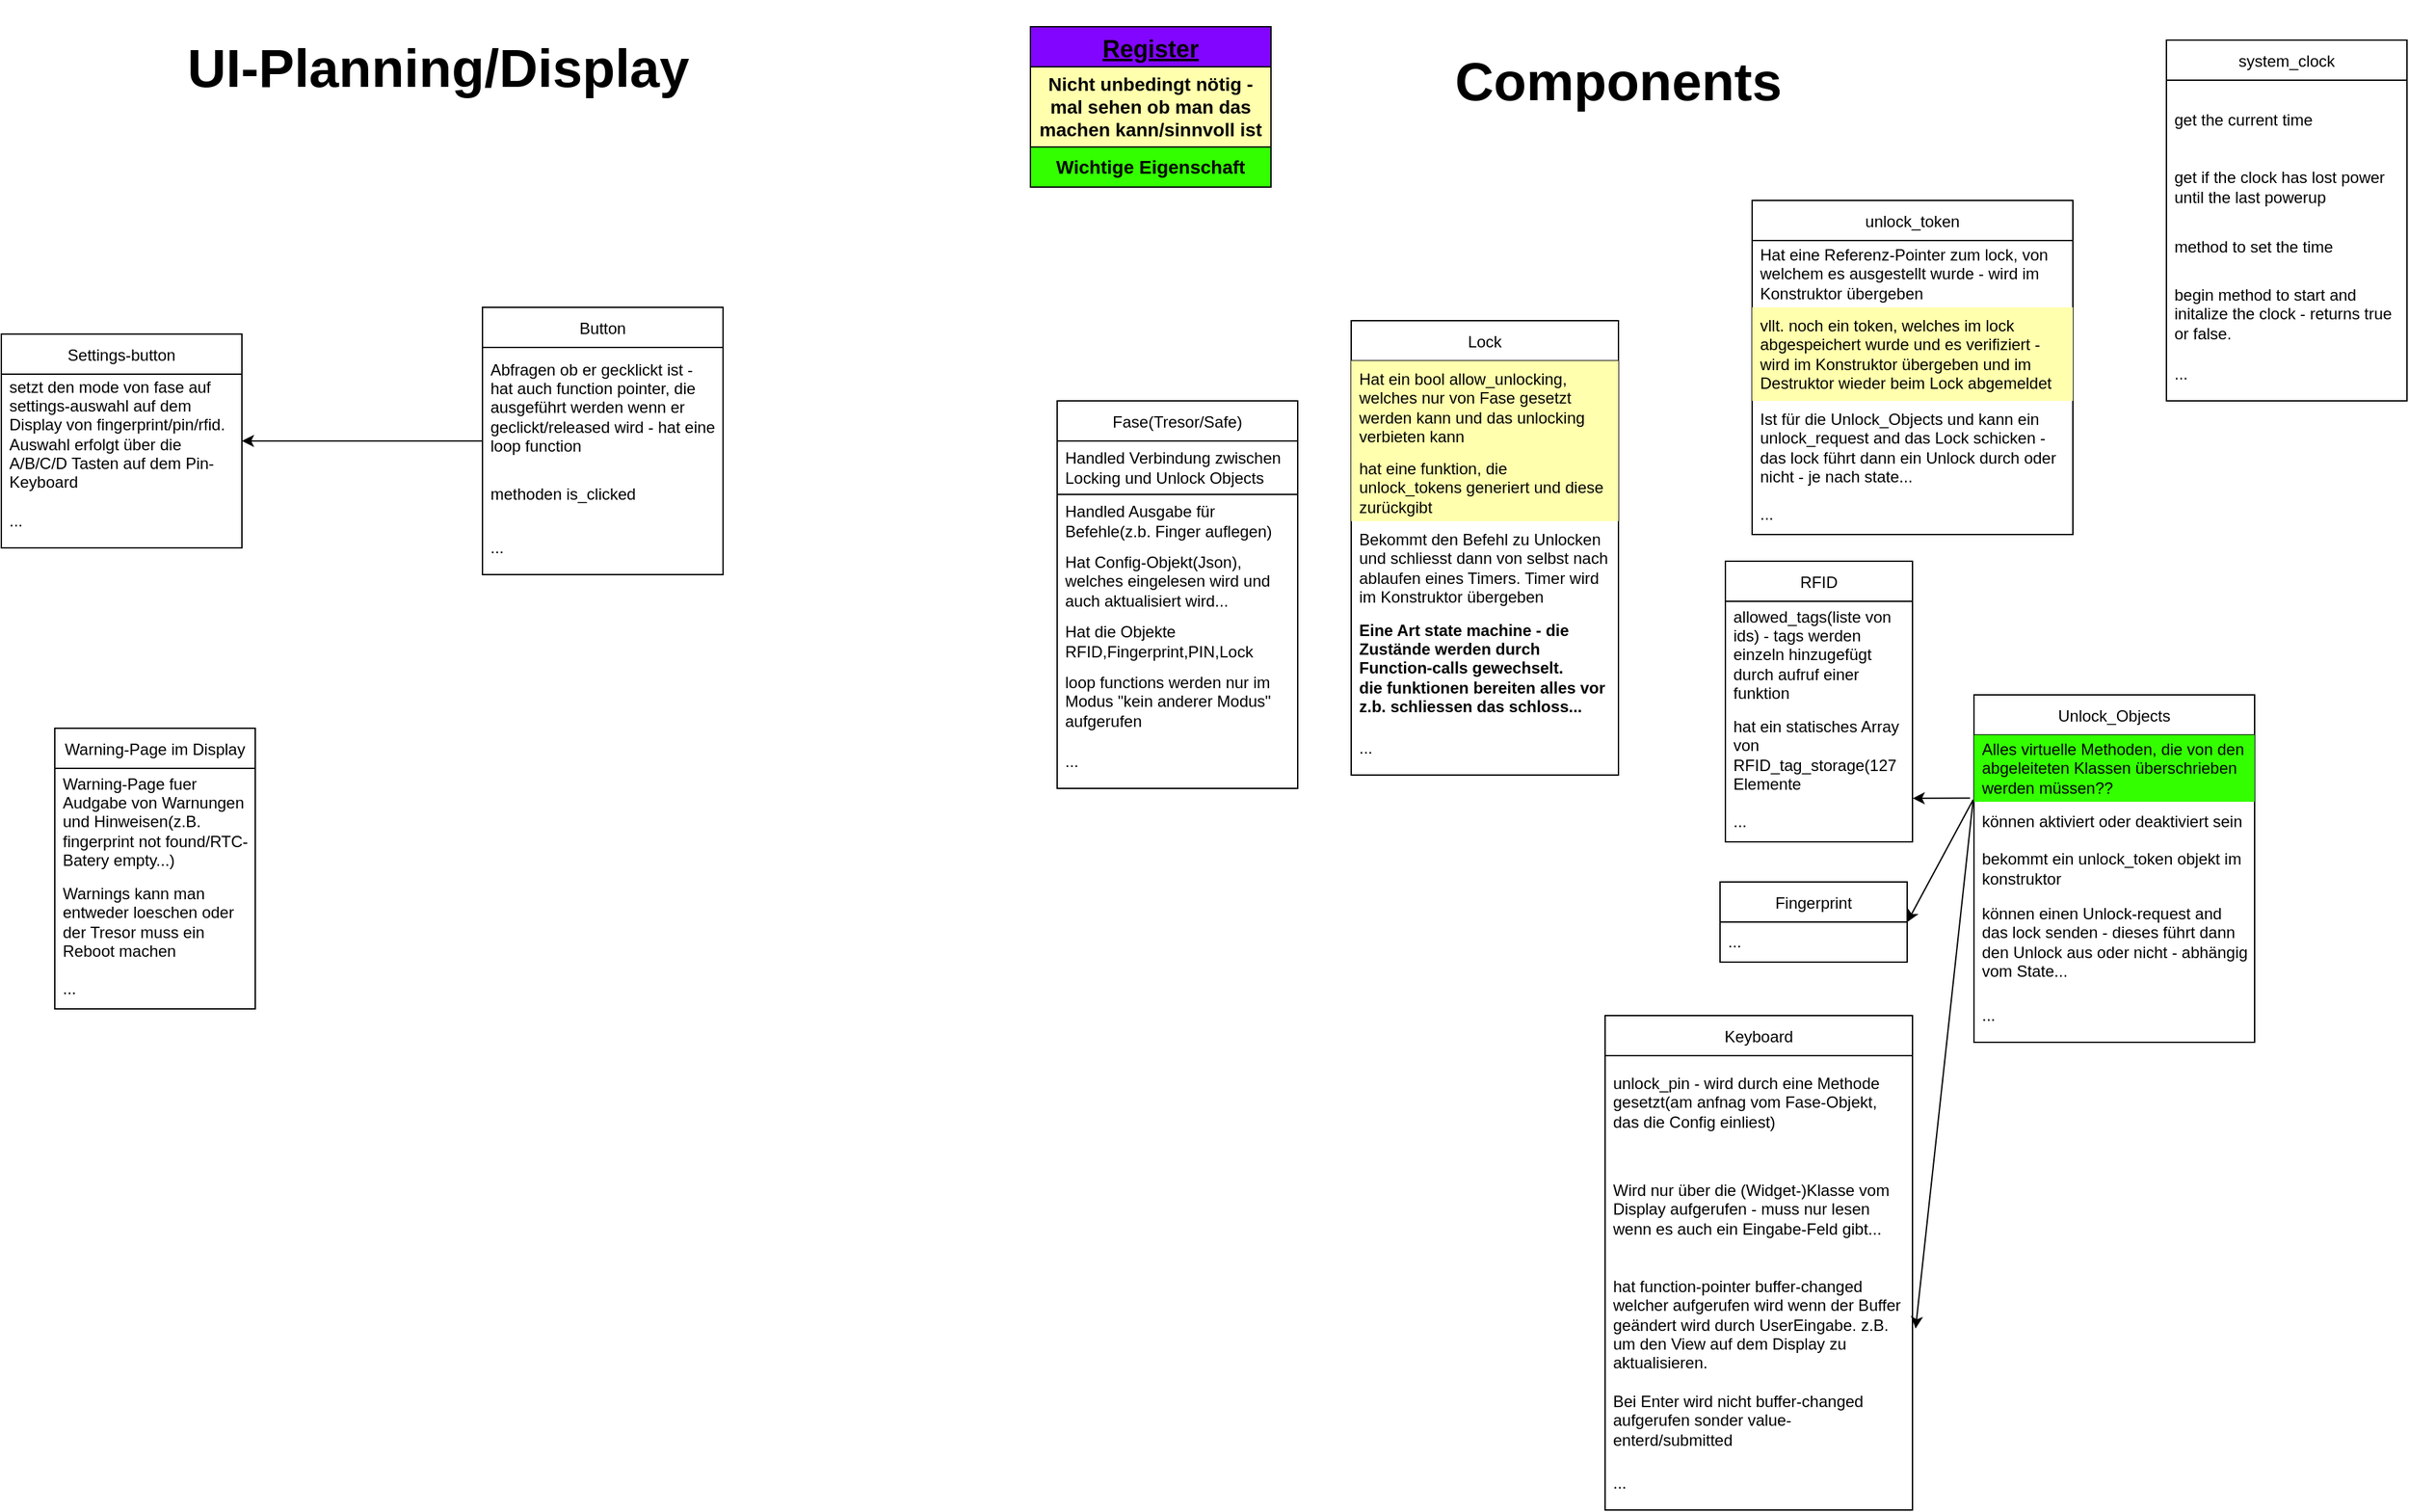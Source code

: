 <mxfile version="17.0.0" type="device" pages="2"><diagram id="ArTV9A8VsWT6kNYOoOH5" name="grobe Strukturierung"><mxGraphModel dx="1243" dy="472" grid="1" gridSize="10" guides="1" tooltips="1" connect="1" arrows="1" fold="1" page="1" pageScale="1" pageWidth="827" pageHeight="1169" math="0" shadow="0"><root><mxCell id="0"/><mxCell id="1" parent="0"/><mxCell id="092Pz3nQ2Fx21oM5xHP8-6" value="" style="endArrow=classic;html=1;rounded=0;exitX=-0.014;exitY=-0.09;exitDx=0;exitDy=0;entryX=1.001;entryY=-0.087;entryDx=0;entryDy=0;entryPerimeter=0;exitPerimeter=0;" parent="1" source="092Pz3nQ2Fx21oM5xHP8-36" target="092Pz3nQ2Fx21oM5xHP8-22" edge="1"><mxGeometry width="50" height="50" relative="1" as="geometry"><mxPoint x="736" y="560" as="sourcePoint"/><mxPoint x="616" y="480" as="targetPoint"/></mxGeometry></mxCell><mxCell id="092Pz3nQ2Fx21oM5xHP8-7" value="" style="endArrow=classic;html=1;rounded=0;entryX=1.001;entryY=0;entryDx=0;entryDy=0;exitX=-0.003;exitY=-0.05;exitDx=0;exitDy=0;entryPerimeter=0;exitPerimeter=0;" parent="1" source="092Pz3nQ2Fx21oM5xHP8-36" target="092Pz3nQ2Fx21oM5xHP8-27" edge="1"><mxGeometry width="50" height="50" relative="1" as="geometry"><mxPoint x="736" y="560" as="sourcePoint"/><mxPoint x="616" y="560" as="targetPoint"/></mxGeometry></mxCell><mxCell id="092Pz3nQ2Fx21oM5xHP8-16" value="Fase(Tresor/Safe)" style="swimlane;fontStyle=0;childLayout=stackLayout;horizontal=1;startSize=30;horizontalStack=0;resizeParent=1;resizeParentMax=0;resizeLast=0;collapsible=1;marginBottom=0;" parent="1" vertex="1"><mxGeometry x="50" y="310" width="180" height="290" as="geometry"/></mxCell><mxCell id="092Pz3nQ2Fx21oM5xHP8-17" value="Handled Verbindung zwischen Locking und Unlock Objects" style="text;strokeColor=default;fillColor=none;align=left;verticalAlign=middle;spacingLeft=4;spacingRight=4;overflow=hidden;points=[[0,0.5],[1,0.5]];portConstraint=eastwest;rotatable=0;whiteSpace=wrap;direction=east;" parent="092Pz3nQ2Fx21oM5xHP8-16" vertex="1"><mxGeometry y="30" width="180" height="40" as="geometry"/></mxCell><mxCell id="092Pz3nQ2Fx21oM5xHP8-18" value="Handled Ausgabe für Befehle(z.b. Finger auflegen)" style="text;strokeColor=none;fillColor=none;align=left;verticalAlign=middle;spacingLeft=4;spacingRight=4;overflow=hidden;points=[[0,0.5],[1,0.5]];portConstraint=eastwest;rotatable=0;labelBorderColor=none;labelBackgroundColor=none;whiteSpace=wrap;" parent="092Pz3nQ2Fx21oM5xHP8-16" vertex="1"><mxGeometry y="70" width="180" height="40" as="geometry"/></mxCell><mxCell id="092Pz3nQ2Fx21oM5xHP8-69" value="Hat Config-Objekt(Json), welches eingelesen wird und  auch aktualisiert wird..." style="text;strokeColor=none;fillColor=none;align=left;verticalAlign=middle;spacingLeft=4;spacingRight=4;overflow=hidden;points=[[0,0.5],[1,0.5]];portConstraint=eastwest;rotatable=0;labelBorderColor=none;labelBackgroundColor=none;whiteSpace=wrap;" parent="092Pz3nQ2Fx21oM5xHP8-16" vertex="1"><mxGeometry y="110" width="180" height="50" as="geometry"/></mxCell><mxCell id="092Pz3nQ2Fx21oM5xHP8-71" value="Hat die Objekte RFID,Fingerprint,PIN,Lock" style="text;strokeColor=none;fillColor=none;align=left;verticalAlign=middle;spacingLeft=4;spacingRight=4;overflow=hidden;points=[[0,0.5],[1,0.5]];portConstraint=eastwest;rotatable=0;labelBorderColor=none;labelBackgroundColor=none;whiteSpace=wrap;" parent="092Pz3nQ2Fx21oM5xHP8-16" vertex="1"><mxGeometry y="160" width="180" height="40" as="geometry"/></mxCell><mxCell id="MorqEqK4jcSv_eMc3jNX-2" value="loop functions werden nur im Modus &quot;kein anderer Modus&quot; aufgerufen" style="text;strokeColor=none;fillColor=none;align=left;verticalAlign=middle;spacingLeft=4;spacingRight=4;overflow=hidden;points=[[0,0.5],[1,0.5]];portConstraint=eastwest;rotatable=0;labelBorderColor=none;labelBackgroundColor=none;whiteSpace=wrap;" parent="092Pz3nQ2Fx21oM5xHP8-16" vertex="1"><mxGeometry y="200" width="180" height="50" as="geometry"/></mxCell><mxCell id="092Pz3nQ2Fx21oM5xHP8-70" value="..." style="text;strokeColor=none;fillColor=none;align=left;verticalAlign=middle;spacingLeft=4;spacingRight=4;overflow=hidden;points=[[0,0.5],[1,0.5]];portConstraint=eastwest;rotatable=0;labelBorderColor=none;labelBackgroundColor=none;whiteSpace=wrap;" parent="092Pz3nQ2Fx21oM5xHP8-16" vertex="1"><mxGeometry y="250" width="180" height="40" as="geometry"/></mxCell><mxCell id="092Pz3nQ2Fx21oM5xHP8-21" value="RFID" style="swimlane;fontStyle=0;childLayout=stackLayout;horizontal=1;startSize=30;horizontalStack=0;resizeParent=1;resizeParentMax=0;resizeLast=0;collapsible=1;marginBottom=0;" parent="1" vertex="1"><mxGeometry x="550" y="430" width="140" height="210" as="geometry"/></mxCell><mxCell id="092Pz3nQ2Fx21oM5xHP8-66" value="allowed_tags(liste von ids) - tags werden einzeln hinzugefügt durch aufruf einer funktion" style="text;strokeColor=none;fillColor=none;align=left;verticalAlign=middle;spacingLeft=4;spacingRight=4;overflow=hidden;points=[[0,0.5],[1,0.5]];portConstraint=eastwest;rotatable=0;whiteSpace=wrap;" parent="092Pz3nQ2Fx21oM5xHP8-21" vertex="1"><mxGeometry y="30" width="140" height="80" as="geometry"/></mxCell><mxCell id="dAs-uPM828F7djGv5tqL-4" value="hat ein statisches Array von RFID_tag_storage(127 Elemente" style="text;strokeColor=none;fillColor=none;align=left;verticalAlign=middle;spacingLeft=4;spacingRight=4;overflow=hidden;points=[[0,0.5],[1,0.5]];portConstraint=eastwest;rotatable=0;whiteSpace=wrap;" parent="092Pz3nQ2Fx21oM5xHP8-21" vertex="1"><mxGeometry y="110" width="140" height="70" as="geometry"/></mxCell><mxCell id="092Pz3nQ2Fx21oM5xHP8-22" value="..." style="text;strokeColor=none;fillColor=none;align=left;verticalAlign=middle;spacingLeft=4;spacingRight=4;overflow=hidden;points=[[0,0.5],[1,0.5]];portConstraint=eastwest;rotatable=0;whiteSpace=wrap;" parent="092Pz3nQ2Fx21oM5xHP8-21" vertex="1"><mxGeometry y="180" width="140" height="30" as="geometry"/></mxCell><mxCell id="092Pz3nQ2Fx21oM5xHP8-26" value="Fingerprint" style="swimlane;fontStyle=0;childLayout=stackLayout;horizontal=1;startSize=30;horizontalStack=0;resizeParent=1;resizeParentMax=0;resizeLast=0;collapsible=1;marginBottom=0;swimlaneFillColor=none;gradientColor=none;" parent="1" vertex="1"><mxGeometry x="546" y="670" width="140" height="60" as="geometry"/></mxCell><mxCell id="092Pz3nQ2Fx21oM5xHP8-27" value="..." style="text;strokeColor=none;fillColor=none;align=left;verticalAlign=middle;spacingLeft=4;spacingRight=4;overflow=hidden;points=[[0,0.5],[1,0.5]];portConstraint=eastwest;rotatable=0;whiteSpace=wrap;" parent="092Pz3nQ2Fx21oM5xHP8-26" vertex="1"><mxGeometry y="30" width="140" height="30" as="geometry"/></mxCell><mxCell id="092Pz3nQ2Fx21oM5xHP8-30" value="Lock" style="swimlane;fontStyle=0;childLayout=stackLayout;horizontal=1;startSize=30;horizontalStack=0;resizeParent=1;resizeParentMax=0;resizeLast=0;collapsible=1;marginBottom=0;" parent="1" vertex="1"><mxGeometry x="270" y="250" width="200" height="340" as="geometry"/></mxCell><mxCell id="092Pz3nQ2Fx21oM5xHP8-44" value="Hat ein bool allow_unlocking, welches nur von Fase gesetzt werden kann und das unlocking verbieten kann" style="text;strokeColor=none;fillColor=#FFFFAD;align=left;verticalAlign=middle;spacingLeft=4;spacingRight=4;overflow=hidden;points=[[0,0.5],[1,0.5]];portConstraint=eastwest;rotatable=0;labelBorderColor=none;labelBackgroundColor=none;whiteSpace=wrap;fontStyle=0;fontColor=#000000;" parent="092Pz3nQ2Fx21oM5xHP8-30" vertex="1"><mxGeometry y="30" width="200" height="70" as="geometry"/></mxCell><mxCell id="092Pz3nQ2Fx21oM5xHP8-54" value="hat eine funktion, die unlock_tokens generiert und diese zurückgibt" style="text;strokeColor=none;fillColor=#FFFFAD;align=left;verticalAlign=middle;spacingLeft=4;spacingRight=4;overflow=hidden;points=[[0,0.5],[1,0.5]];portConstraint=eastwest;rotatable=0;labelBorderColor=none;labelBackgroundColor=none;whiteSpace=wrap;gradientColor=none;rounded=0;shadow=0;sketch=0;glass=0;fontColor=#000000;" parent="092Pz3nQ2Fx21oM5xHP8-30" vertex="1"><mxGeometry y="100" width="200" height="50" as="geometry"/></mxCell><mxCell id="092Pz3nQ2Fx21oM5xHP8-31" value="Bekommt den Befehl zu Unlocken und schliesst dann von selbst nach ablaufen eines Timers. Timer wird im Konstruktor übergeben" style="text;strokeColor=none;fillColor=none;align=left;verticalAlign=middle;spacingLeft=4;spacingRight=4;overflow=hidden;points=[[0,0.5],[1,0.5]];portConstraint=eastwest;rotatable=0;whiteSpace=wrap;" parent="092Pz3nQ2Fx21oM5xHP8-30" vertex="1"><mxGeometry y="150" width="200" height="70" as="geometry"/></mxCell><mxCell id="092Pz3nQ2Fx21oM5xHP8-32" value="Eine Art state machine - die Zustände werden durch Function-calls gewechselt.&#10;die funktionen bereiten alles vor z.b. schliessen das schloss..." style="text;strokeColor=none;fillColor=none;align=left;verticalAlign=middle;spacingLeft=4;spacingRight=4;overflow=hidden;points=[[0,0.5],[1,0.5]];portConstraint=eastwest;rotatable=0;whiteSpace=wrap;rounded=0;glass=0;labelBorderColor=none;fontStyle=1" parent="092Pz3nQ2Fx21oM5xHP8-30" vertex="1"><mxGeometry y="220" width="200" height="80" as="geometry"/></mxCell><mxCell id="092Pz3nQ2Fx21oM5xHP8-41" value="..." style="text;strokeColor=none;fillColor=none;align=left;verticalAlign=middle;spacingLeft=4;spacingRight=4;overflow=hidden;points=[[0,0.5],[1,0.5]];portConstraint=eastwest;rotatable=0;labelBorderColor=none;labelBackgroundColor=none;whiteSpace=wrap;" parent="092Pz3nQ2Fx21oM5xHP8-30" vertex="1"><mxGeometry y="300" width="200" height="40" as="geometry"/></mxCell><mxCell id="092Pz3nQ2Fx21oM5xHP8-34" value="Unlock_Objects" style="swimlane;fontStyle=0;childLayout=stackLayout;horizontal=1;startSize=30;horizontalStack=0;resizeParent=1;resizeParentMax=0;resizeLast=0;collapsible=1;marginBottom=0;" parent="1" vertex="1"><mxGeometry x="736" y="530" width="210" height="260" as="geometry"/></mxCell><mxCell id="092Pz3nQ2Fx21oM5xHP8-73" value="Alles virtuelle Methoden, die von den abgeleiteten Klassen überschrieben werden müssen??" style="text;strokeColor=none;fillColor=#33FF00;align=left;verticalAlign=middle;spacingLeft=4;spacingRight=4;overflow=hidden;points=[[0,0.5],[1,0.5]];portConstraint=eastwest;rotatable=0;labelBorderColor=none;labelBackgroundColor=none;whiteSpace=wrap;fontColor=#000000;" parent="092Pz3nQ2Fx21oM5xHP8-34" vertex="1"><mxGeometry y="30" width="210" height="50" as="geometry"/></mxCell><mxCell id="092Pz3nQ2Fx21oM5xHP8-36" value="können aktiviert oder deaktiviert sein" style="text;strokeColor=none;fillColor=none;align=left;verticalAlign=middle;spacingLeft=4;spacingRight=4;overflow=hidden;points=[[0,0.5],[1,0.5]];portConstraint=eastwest;rotatable=0;labelBorderColor=none;labelBackgroundColor=none;whiteSpace=wrap;" parent="092Pz3nQ2Fx21oM5xHP8-34" vertex="1"><mxGeometry y="80" width="210" height="30" as="geometry"/></mxCell><mxCell id="092Pz3nQ2Fx21oM5xHP8-40" value="bekommt ein unlock_token objekt im konstruktor" style="text;strokeColor=none;fillColor=none;align=left;verticalAlign=middle;spacingLeft=4;spacingRight=4;overflow=hidden;points=[[0,0.5],[1,0.5]];portConstraint=eastwest;rotatable=0;labelBorderColor=none;labelBackgroundColor=none;whiteSpace=wrap;" parent="092Pz3nQ2Fx21oM5xHP8-34" vertex="1"><mxGeometry y="110" width="210" height="40" as="geometry"/></mxCell><mxCell id="092Pz3nQ2Fx21oM5xHP8-38" value="können einen Unlock-request and das lock senden - dieses führt dann den Unlock aus oder nicht - abhängig vom State..." style="text;strokeColor=none;fillColor=none;align=left;verticalAlign=middle;spacingLeft=4;spacingRight=4;overflow=hidden;points=[[0,0.5],[1,0.5]];portConstraint=eastwest;rotatable=0;labelBorderColor=none;labelBackgroundColor=none;whiteSpace=wrap;" parent="092Pz3nQ2Fx21oM5xHP8-34" vertex="1"><mxGeometry y="150" width="210" height="70" as="geometry"/></mxCell><mxCell id="092Pz3nQ2Fx21oM5xHP8-39" value="..." style="text;strokeColor=none;fillColor=none;align=left;verticalAlign=middle;spacingLeft=4;spacingRight=4;overflow=hidden;points=[[0,0.5],[1,0.5]];portConstraint=eastwest;rotatable=0;labelBorderColor=none;labelBackgroundColor=none;whiteSpace=wrap;" parent="092Pz3nQ2Fx21oM5xHP8-34" vertex="1"><mxGeometry y="220" width="210" height="40" as="geometry"/></mxCell><mxCell id="092Pz3nQ2Fx21oM5xHP8-46" value="unlock_token" style="swimlane;fontStyle=0;childLayout=stackLayout;horizontal=1;startSize=30;horizontalStack=0;resizeParent=1;resizeParentMax=0;resizeLast=0;collapsible=1;marginBottom=0;rounded=0;glass=0;labelBackgroundColor=none;labelBorderColor=none;fontFamily=Helvetica;fontSize=12;fontColor=default;strokeColor=default;fillColor=none;gradientColor=none;html=0;" parent="1" vertex="1"><mxGeometry x="570" y="160" width="240" height="250" as="geometry"/></mxCell><mxCell id="092Pz3nQ2Fx21oM5xHP8-52" value="Hat eine Referenz-Pointer zum lock, von welchem es ausgestellt wurde - wird im Konstruktor übergeben" style="text;strokeColor=none;fillColor=none;align=left;verticalAlign=middle;spacingLeft=4;spacingRight=4;overflow=hidden;points=[[0,0.5],[1,0.5]];portConstraint=eastwest;rotatable=0;whiteSpace=wrap;" parent="092Pz3nQ2Fx21oM5xHP8-46" vertex="1"><mxGeometry y="30" width="240" height="50" as="geometry"/></mxCell><mxCell id="092Pz3nQ2Fx21oM5xHP8-53" value="vllt. noch ein token, welches im lock abgespeichert wurde und es verifiziert - wird im Konstruktor übergeben und im Destruktor wieder beim Lock abgemeldet" style="text;strokeColor=none;fillColor=#FFFFAD;align=left;verticalAlign=middle;spacingLeft=4;spacingRight=4;overflow=hidden;points=[[0,0.5],[1,0.5]];portConstraint=eastwest;rotatable=0;whiteSpace=wrap;gradientColor=none;gradientDirection=radial;fontColor=#000000;" parent="092Pz3nQ2Fx21oM5xHP8-46" vertex="1"><mxGeometry y="80" width="240" height="70" as="geometry"/></mxCell><mxCell id="092Pz3nQ2Fx21oM5xHP8-50" value="Ist für die Unlock_Objects und kann ein unlock_request and das Lock schicken - das lock führt dann ein Unlock durch oder nicht - je nach state..." style="text;strokeColor=none;fillColor=none;align=left;verticalAlign=middle;spacingLeft=4;spacingRight=4;overflow=hidden;points=[[0,0.5],[1,0.5]];portConstraint=eastwest;rotatable=0;whiteSpace=wrap;" parent="092Pz3nQ2Fx21oM5xHP8-46" vertex="1"><mxGeometry y="150" width="240" height="70" as="geometry"/></mxCell><mxCell id="092Pz3nQ2Fx21oM5xHP8-51" value="..." style="text;strokeColor=none;fillColor=none;align=left;verticalAlign=middle;spacingLeft=4;spacingRight=4;overflow=hidden;points=[[0,0.5],[1,0.5]];portConstraint=eastwest;rotatable=0;whiteSpace=wrap;" parent="092Pz3nQ2Fx21oM5xHP8-46" vertex="1"><mxGeometry y="220" width="240" height="30" as="geometry"/></mxCell><mxCell id="092Pz3nQ2Fx21oM5xHP8-62" value="Register" style="swimlane;fontStyle=5;childLayout=stackLayout;horizontal=1;startSize=30;horizontalStack=0;resizeParent=1;resizeParentMax=0;resizeLast=0;collapsible=1;marginBottom=0;rounded=0;glass=0;labelBackgroundColor=none;labelBorderColor=none;fontFamily=Helvetica;fontSize=18;fontColor=#000000;strokeColor=default;fillColor=#8205FF;gradientColor=none;gradientDirection=radial;html=0;" parent="1" vertex="1"><mxGeometry x="30" y="30" width="180" height="120" as="geometry"/></mxCell><mxCell id="092Pz3nQ2Fx21oM5xHP8-55" value="Nicht unbedingt nötig - mal sehen ob man das machen kann/sinnvoll ist" style="rounded=0;whiteSpace=wrap;html=1;glass=0;labelBackgroundColor=none;labelBorderColor=none;fontFamily=Helvetica;fontSize=14;fontColor=#030303;strokeColor=default;fillColor=#FFFFAD;gradientColor=none;gradientDirection=radial;fontStyle=1;collapsible=0;resizable=1;expand=1;resizeHeight=0;dropTarget=0;container=0;snapToPoint=0;labelPadding=0;overflow=hidden;absoluteArcSize=0;imageAspect=1;autosize=1;" parent="092Pz3nQ2Fx21oM5xHP8-62" vertex="1"><mxGeometry y="30" width="180" height="60" as="geometry"/></mxCell><mxCell id="092Pz3nQ2Fx21oM5xHP8-74" value="Wichtige Eigenschaft" style="rounded=0;whiteSpace=wrap;html=1;glass=0;labelBackgroundColor=none;labelBorderColor=none;fontFamily=Helvetica;fontSize=14;fontColor=#000000;strokeColor=default;fillColor=#33FF00;gradientColor=none;gradientDirection=radial;fontStyle=1;collapsible=0;resizable=1;expand=1;resizeHeight=0;dropTarget=0;container=0;snapToPoint=0;labelPadding=0;overflow=hidden;absoluteArcSize=0;imageAspect=1;autosize=1;" parent="092Pz3nQ2Fx21oM5xHP8-62" vertex="1"><mxGeometry y="90" width="180" height="30" as="geometry"/></mxCell><mxCell id="MorqEqK4jcSv_eMc3jNX-17" style="edgeStyle=orthogonalEdgeStyle;rounded=0;orthogonalLoop=1;jettySize=auto;html=1;fontColor=#000000;" parent="1" source="MorqEqK4jcSv_eMc3jNX-4" target="MorqEqK4jcSv_eMc3jNX-13" edge="1"><mxGeometry relative="1" as="geometry"/></mxCell><mxCell id="MorqEqK4jcSv_eMc3jNX-4" value="Button" style="swimlane;fontStyle=0;childLayout=stackLayout;horizontal=1;startSize=30;horizontalStack=0;resizeParent=1;resizeParentMax=0;resizeLast=0;collapsible=1;marginBottom=0;" parent="1" vertex="1"><mxGeometry x="-380" y="240" width="180" height="200" as="geometry"/></mxCell><mxCell id="MorqEqK4jcSv_eMc3jNX-12" value="Abfragen ob er gecklickt ist - hat auch function pointer, die ausgeführt werden wenn er geclickt/released wird - hat eine loop function" style="text;strokeColor=none;fillColor=none;align=left;verticalAlign=middle;spacingLeft=4;spacingRight=4;overflow=hidden;points=[[0,0.5],[1,0.5]];portConstraint=eastwest;rotatable=0;labelBorderColor=none;labelBackgroundColor=none;whiteSpace=wrap;" parent="MorqEqK4jcSv_eMc3jNX-4" vertex="1"><mxGeometry y="30" width="180" height="90" as="geometry"/></mxCell><mxCell id="MorqEqK4jcSv_eMc3jNX-11" value="methoden is_clicked" style="text;strokeColor=none;fillColor=none;align=left;verticalAlign=middle;spacingLeft=4;spacingRight=4;overflow=hidden;points=[[0,0.5],[1,0.5]];portConstraint=eastwest;rotatable=0;labelBorderColor=none;labelBackgroundColor=none;whiteSpace=wrap;" parent="MorqEqK4jcSv_eMc3jNX-4" vertex="1"><mxGeometry y="120" width="180" height="40" as="geometry"/></mxCell><mxCell id="MorqEqK4jcSv_eMc3jNX-10" value="..." style="text;strokeColor=none;fillColor=none;align=left;verticalAlign=middle;spacingLeft=4;spacingRight=4;overflow=hidden;points=[[0,0.5],[1,0.5]];portConstraint=eastwest;rotatable=0;labelBorderColor=none;labelBackgroundColor=none;whiteSpace=wrap;" parent="MorqEqK4jcSv_eMc3jNX-4" vertex="1"><mxGeometry y="160" width="180" height="40" as="geometry"/></mxCell><mxCell id="MorqEqK4jcSv_eMc3jNX-13" value="Settings-button" style="swimlane;fontStyle=0;childLayout=stackLayout;horizontal=1;startSize=30;horizontalStack=0;resizeParent=1;resizeParentMax=0;resizeLast=0;collapsible=1;marginBottom=0;" parent="1" vertex="1"><mxGeometry x="-740" y="260" width="180" height="160" as="geometry"/></mxCell><mxCell id="MorqEqK4jcSv_eMc3jNX-18" value="setzt den mode von fase auf settings-auswahl auf dem Display von fingerprint/pin/rfid. Auswahl erfolgt über die A/B/C/D Tasten auf dem Pin-Keyboard" style="text;strokeColor=none;fillColor=none;align=left;verticalAlign=middle;spacingLeft=4;spacingRight=4;overflow=hidden;points=[[0,0.5],[1,0.5]];portConstraint=eastwest;rotatable=0;labelBorderColor=none;labelBackgroundColor=none;whiteSpace=wrap;" parent="MorqEqK4jcSv_eMc3jNX-13" vertex="1"><mxGeometry y="30" width="180" height="90" as="geometry"/></mxCell><mxCell id="MorqEqK4jcSv_eMc3jNX-16" value="..." style="text;strokeColor=none;fillColor=none;align=left;verticalAlign=middle;spacingLeft=4;spacingRight=4;overflow=hidden;points=[[0,0.5],[1,0.5]];portConstraint=eastwest;rotatable=0;labelBorderColor=none;labelBackgroundColor=none;whiteSpace=wrap;" parent="MorqEqK4jcSv_eMc3jNX-13" vertex="1"><mxGeometry y="120" width="180" height="40" as="geometry"/></mxCell><mxCell id="oLvdrD0TalpE-oe0taA5-5" value="Keyboard" style="swimlane;fontStyle=0;childLayout=stackLayout;horizontal=1;startSize=30;horizontalStack=0;resizeParent=1;resizeParentMax=0;resizeLast=0;collapsible=1;marginBottom=0;" parent="1" vertex="1"><mxGeometry x="460" y="770" width="230" height="370" as="geometry"><mxRectangle x="460" y="620" width="80" height="30" as="alternateBounds"/></mxGeometry></mxCell><mxCell id="092Pz3nQ2Fx21oM5xHP8-67" value="unlock_pin - wird durch eine Methode gesetzt(am anfnag vom Fase-Objekt, das die Config einliest)" style="text;strokeColor=none;fillColor=none;align=left;verticalAlign=middle;spacingLeft=4;spacingRight=4;overflow=hidden;points=[[0,0.5],[1,0.5]];portConstraint=eastwest;rotatable=0;whiteSpace=wrap;" parent="oLvdrD0TalpE-oe0taA5-5" vertex="1"><mxGeometry y="30" width="230" height="70" as="geometry"/></mxCell><mxCell id="oLvdrD0TalpE-oe0taA5-6" value="Wird nur über die (Widget-)Klasse vom Display aufgerufen - muss nur lesen wenn es auch ein Eingabe-Feld gibt..." style="text;strokeColor=none;fillColor=none;align=left;verticalAlign=middle;spacingLeft=4;spacingRight=4;overflow=hidden;points=[[0,0.5],[1,0.5]];portConstraint=eastwest;rotatable=0;labelBorderColor=none;labelBackgroundColor=none;whiteSpace=wrap;" parent="oLvdrD0TalpE-oe0taA5-5" vertex="1"><mxGeometry y="100" width="230" height="90" as="geometry"/></mxCell><mxCell id="oLvdrD0TalpE-oe0taA5-7" value="hat function-pointer buffer-changed welcher aufgerufen wird wenn der Buffer geändert wird durch UserEingabe. z.B. um den View auf dem Display zu aktualisieren.&#10;&#10;Bei Enter wird nicht buffer-changed aufgerufen sonder value-enterd/submitted" style="text;strokeColor=none;fillColor=none;align=left;verticalAlign=middle;spacingLeft=4;spacingRight=4;overflow=hidden;points=[[0,0.5],[1,0.5]];portConstraint=eastwest;rotatable=0;labelBorderColor=none;labelBackgroundColor=none;whiteSpace=wrap;" parent="oLvdrD0TalpE-oe0taA5-5" vertex="1"><mxGeometry y="190" width="230" height="140" as="geometry"/></mxCell><mxCell id="oLvdrD0TalpE-oe0taA5-8" value="..." style="text;strokeColor=none;fillColor=none;align=left;verticalAlign=middle;spacingLeft=4;spacingRight=4;overflow=hidden;points=[[0,0.5],[1,0.5]];portConstraint=eastwest;rotatable=0;labelBorderColor=none;labelBackgroundColor=none;whiteSpace=wrap;" parent="oLvdrD0TalpE-oe0taA5-5" vertex="1"><mxGeometry y="330" width="230" height="40" as="geometry"/></mxCell><mxCell id="8YXmebkfHO4xYwRtDCDc-1" value="" style="endArrow=classic;html=1;rounded=0;exitX=-0.003;exitY=-0.05;exitDx=0;exitDy=0;exitPerimeter=0;entryX=1.01;entryY=0.316;entryDx=0;entryDy=0;entryPerimeter=0;" parent="1" source="092Pz3nQ2Fx21oM5xHP8-36" target="oLvdrD0TalpE-oe0taA5-7" edge="1"><mxGeometry width="50" height="50" relative="1" as="geometry"><mxPoint x="735.37" y="608.5" as="sourcePoint"/><mxPoint x="690" y="870" as="targetPoint"/><Array as="points"/></mxGeometry></mxCell><mxCell id="8YXmebkfHO4xYwRtDCDc-2" value="system_clock" style="swimlane;fontStyle=0;childLayout=stackLayout;horizontal=1;startSize=30;horizontalStack=0;resizeParent=1;resizeParentMax=0;resizeLast=0;collapsible=1;marginBottom=0;" parent="1" vertex="1"><mxGeometry x="880" y="40" width="180" height="270" as="geometry"/></mxCell><mxCell id="8YXmebkfHO4xYwRtDCDc-3" value="get the current time" style="text;strokeColor=none;fillColor=none;align=left;verticalAlign=middle;spacingLeft=4;spacingRight=4;overflow=hidden;points=[[0,0.5],[1,0.5]];portConstraint=eastwest;rotatable=0;labelBorderColor=none;labelBackgroundColor=none;whiteSpace=wrap;" parent="8YXmebkfHO4xYwRtDCDc-2" vertex="1"><mxGeometry y="30" width="180" height="60" as="geometry"/></mxCell><mxCell id="8YXmebkfHO4xYwRtDCDc-4" value="get if the clock has lost power until the last powerup" style="text;strokeColor=none;fillColor=none;align=left;verticalAlign=middle;spacingLeft=4;spacingRight=4;overflow=hidden;points=[[0,0.5],[1,0.5]];portConstraint=eastwest;rotatable=0;labelBorderColor=none;labelBackgroundColor=none;whiteSpace=wrap;" parent="8YXmebkfHO4xYwRtDCDc-2" vertex="1"><mxGeometry y="90" width="180" height="40" as="geometry"/></mxCell><mxCell id="8YXmebkfHO4xYwRtDCDc-5" value="method to set the time" style="text;strokeColor=none;fillColor=none;align=left;verticalAlign=middle;spacingLeft=4;spacingRight=4;overflow=hidden;points=[[0,0.5],[1,0.5]];portConstraint=eastwest;rotatable=0;labelBorderColor=none;labelBackgroundColor=none;whiteSpace=wrap;" parent="8YXmebkfHO4xYwRtDCDc-2" vertex="1"><mxGeometry y="130" width="180" height="50" as="geometry"/></mxCell><mxCell id="8YXmebkfHO4xYwRtDCDc-6" value="begin method to start and initalize the clock - returns true or false." style="text;strokeColor=none;fillColor=none;align=left;verticalAlign=middle;spacingLeft=4;spacingRight=4;overflow=hidden;points=[[0,0.5],[1,0.5]];portConstraint=eastwest;rotatable=0;labelBorderColor=none;labelBackgroundColor=none;whiteSpace=wrap;" parent="8YXmebkfHO4xYwRtDCDc-2" vertex="1"><mxGeometry y="180" width="180" height="50" as="geometry"/></mxCell><mxCell id="FoS3QPqsSsuVTBxvt6PN-1" value="..." style="text;strokeColor=none;fillColor=none;align=left;verticalAlign=middle;spacingLeft=4;spacingRight=4;overflow=hidden;points=[[0,0.5],[1,0.5]];portConstraint=eastwest;rotatable=0;labelBorderColor=none;labelBackgroundColor=none;whiteSpace=wrap;" vertex="1" parent="8YXmebkfHO4xYwRtDCDc-2"><mxGeometry y="230" width="180" height="40" as="geometry"/></mxCell><mxCell id="8YXmebkfHO4xYwRtDCDc-7" value="Warning-Page im Display" style="swimlane;fontStyle=0;childLayout=stackLayout;horizontal=1;startSize=30;horizontalStack=0;resizeParent=1;resizeParentMax=0;resizeLast=0;collapsible=1;marginBottom=0;swimlaneFillColor=none;gradientColor=none;" parent="1" vertex="1"><mxGeometry x="-700" y="555" width="150" height="210" as="geometry"/></mxCell><mxCell id="8YXmebkfHO4xYwRtDCDc-11" value="Warning-Page fuer Audgabe von Warnungen und Hinweisen(z.B. fingerprint not found/RTC-Batery empty...)" style="text;strokeColor=none;fillColor=none;align=left;verticalAlign=middle;spacingLeft=4;spacingRight=4;overflow=hidden;points=[[0,0.5],[1,0.5]];portConstraint=eastwest;rotatable=0;whiteSpace=wrap;" parent="8YXmebkfHO4xYwRtDCDc-7" vertex="1"><mxGeometry y="30" width="150" height="80" as="geometry"/></mxCell><mxCell id="8YXmebkfHO4xYwRtDCDc-12" value="Warnings kann man entweder loeschen oder der Tresor muss ein Reboot machen" style="text;strokeColor=none;fillColor=none;align=left;verticalAlign=middle;spacingLeft=4;spacingRight=4;overflow=hidden;points=[[0,0.5],[1,0.5]];portConstraint=eastwest;rotatable=0;whiteSpace=wrap;" parent="8YXmebkfHO4xYwRtDCDc-7" vertex="1"><mxGeometry y="110" width="150" height="70" as="geometry"/></mxCell><mxCell id="8YXmebkfHO4xYwRtDCDc-8" value="..." style="text;strokeColor=none;fillColor=none;align=left;verticalAlign=middle;spacingLeft=4;spacingRight=4;overflow=hidden;points=[[0,0.5],[1,0.5]];portConstraint=eastwest;rotatable=0;whiteSpace=wrap;" parent="8YXmebkfHO4xYwRtDCDc-7" vertex="1"><mxGeometry y="180" width="150" height="30" as="geometry"/></mxCell><mxCell id="8YXmebkfHO4xYwRtDCDc-14" value="&lt;b&gt;&lt;font style=&quot;font-size: 40px&quot;&gt;UI-Planning/Display&lt;/font&gt;&lt;/b&gt;" style="text;html=1;strokeColor=none;fillColor=none;align=center;verticalAlign=middle;whiteSpace=wrap;rounded=0;" parent="1" vertex="1"><mxGeometry x="-633" y="10" width="440" height="100" as="geometry"/></mxCell><mxCell id="8YXmebkfHO4xYwRtDCDc-16" value="&lt;b&gt;&lt;font style=&quot;font-size: 40px&quot;&gt;Components&lt;/font&gt;&lt;/b&gt;" style="text;html=1;strokeColor=none;fillColor=none;align=center;verticalAlign=middle;whiteSpace=wrap;rounded=0;" parent="1" vertex="1"><mxGeometry x="250" y="20" width="440" height="100" as="geometry"/></mxCell></root></mxGraphModel></diagram><diagram id="VDMG37PZyGEpPnKvCVFp" name="UML-Klassen"><mxGraphModel dx="1038" dy="539" grid="1" gridSize="10" guides="1" tooltips="1" connect="1" arrows="1" fold="1" page="1" pageScale="1" pageWidth="827" pageHeight="1169" math="0" shadow="0"><root><mxCell id="WqmImjYucd8AKbmn7oWc-0"/><mxCell id="WqmImjYucd8AKbmn7oWc-1" parent="WqmImjYucd8AKbmn7oWc-0"/></root></mxGraphModel></diagram></mxfile>
